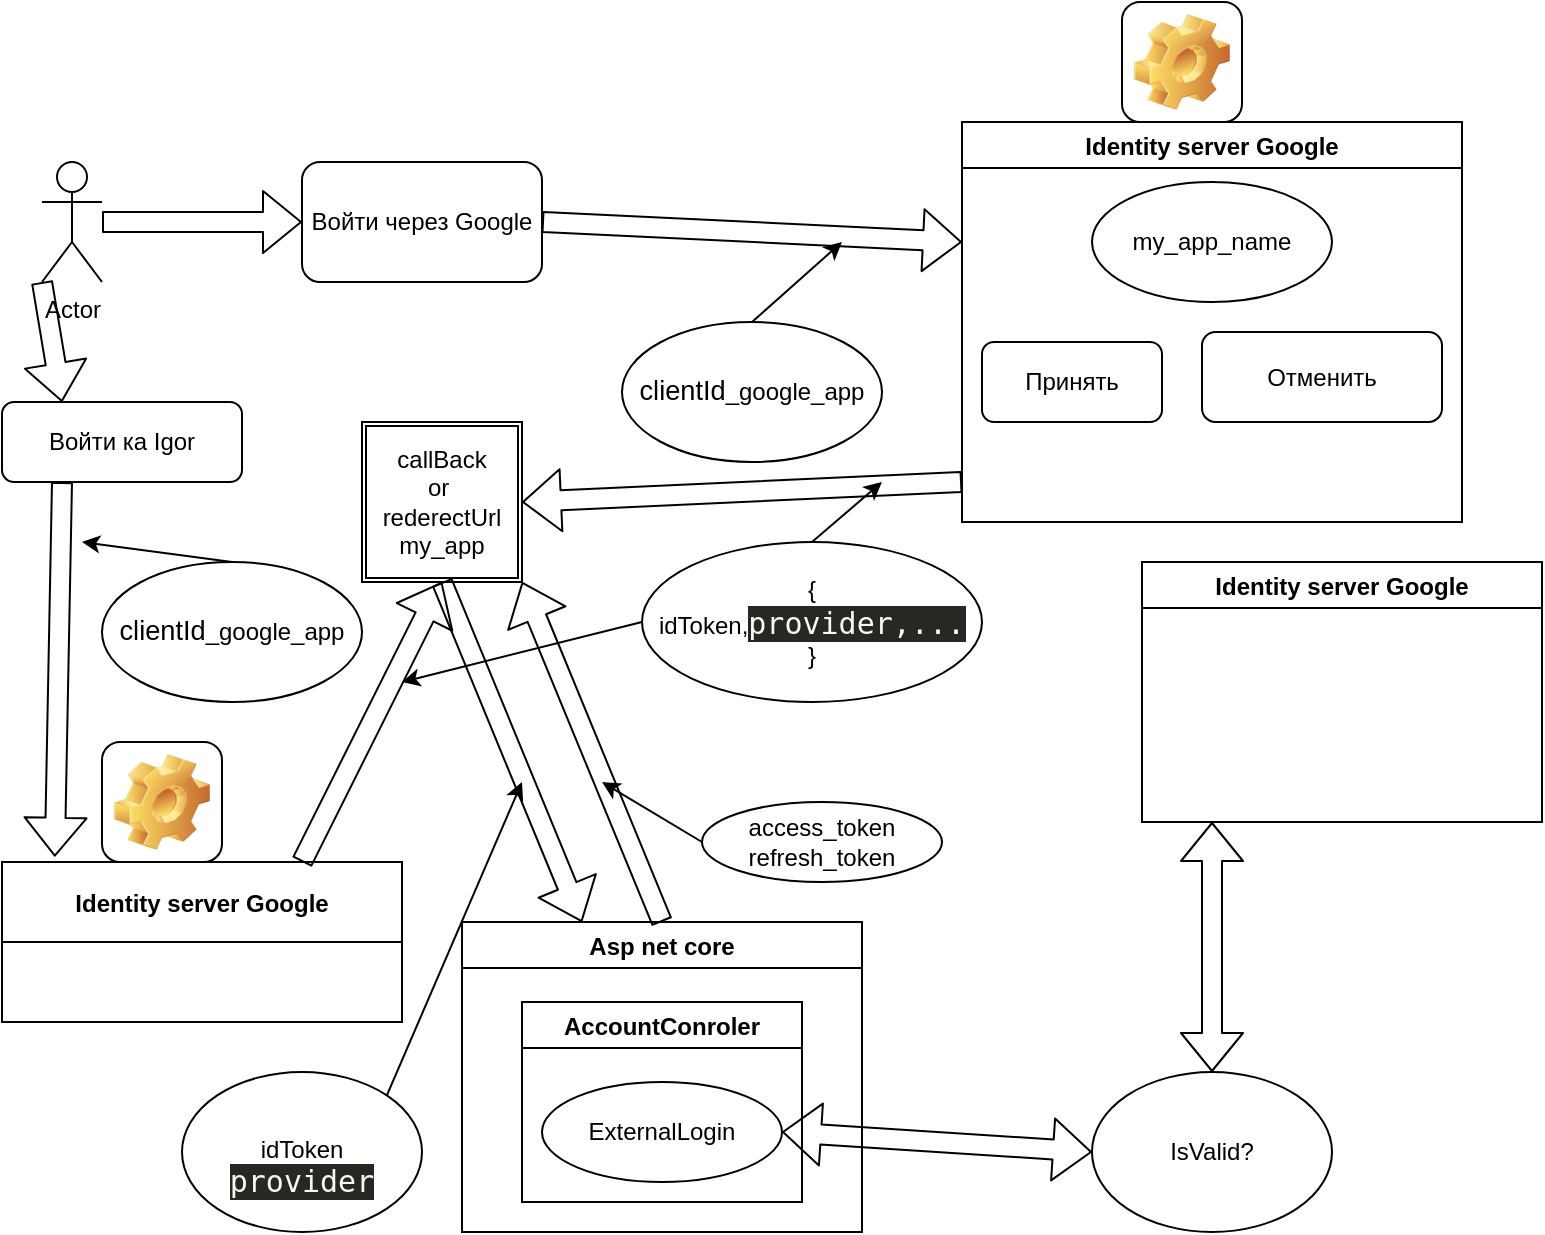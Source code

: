 <mxfile>
    <diagram id="B1lHPnBTHiX7c16eY3_m" name="Страница 1">
        <mxGraphModel dx="871" dy="454" grid="1" gridSize="10" guides="1" tooltips="1" connect="1" arrows="1" fold="1" page="1" pageScale="1" pageWidth="827" pageHeight="1169" math="0" shadow="0">
            <root>
                <mxCell id="0"/>
                <mxCell id="1" parent="0"/>
                <mxCell id="21" value="Icon" style="icon;html=1;image=img/clipart/Gear_128x128.png" vertex="1" parent="1">
                    <mxGeometry x="50" y="370" width="60" height="60" as="geometry"/>
                </mxCell>
                <mxCell id="13" value="Icon" style="icon;html=1;image=img/clipart/Gear_128x128.png" vertex="1" parent="1">
                    <mxGeometry x="560" width="60" height="60" as="geometry"/>
                </mxCell>
                <mxCell id="2" value="Actor" style="shape=umlActor;verticalLabelPosition=bottom;verticalAlign=top;html=1;outlineConnect=0;" vertex="1" parent="1">
                    <mxGeometry x="20" y="80" width="30" height="60" as="geometry"/>
                </mxCell>
                <mxCell id="3" value="Войти через Google" style="rounded=1;whiteSpace=wrap;html=1;" vertex="1" parent="1">
                    <mxGeometry x="150" y="80" width="120" height="60" as="geometry"/>
                </mxCell>
                <mxCell id="4" value="Identity server Google" style="swimlane;" vertex="1" parent="1">
                    <mxGeometry x="480" y="60" width="250" height="200" as="geometry"/>
                </mxCell>
                <mxCell id="9" value="Принять" style="rounded=1;whiteSpace=wrap;html=1;" vertex="1" parent="4">
                    <mxGeometry x="10" y="110" width="90" height="40" as="geometry"/>
                </mxCell>
                <mxCell id="11" value="Отменить" style="rounded=1;whiteSpace=wrap;html=1;" vertex="1" parent="4">
                    <mxGeometry x="120" y="105" width="120" height="45" as="geometry"/>
                </mxCell>
                <mxCell id="12" value="my_app_name" style="ellipse;whiteSpace=wrap;html=1;" vertex="1" parent="4">
                    <mxGeometry x="65" y="30" width="120" height="60" as="geometry"/>
                </mxCell>
                <mxCell id="5" value="" style="shape=flexArrow;endArrow=classic;html=1;" edge="1" parent="1" source="2" target="3">
                    <mxGeometry width="50" height="50" relative="1" as="geometry">
                        <mxPoint x="390" y="260" as="sourcePoint"/>
                        <mxPoint x="440" y="210" as="targetPoint"/>
                    </mxGeometry>
                </mxCell>
                <mxCell id="6" value="" style="shape=flexArrow;endArrow=classic;html=1;exitX=1;exitY=0.5;exitDx=0;exitDy=0;" edge="1" parent="1" source="3">
                    <mxGeometry width="50" height="50" relative="1" as="geometry">
                        <mxPoint x="390" y="260" as="sourcePoint"/>
                        <mxPoint x="480" y="120" as="targetPoint"/>
                    </mxGeometry>
                </mxCell>
                <mxCell id="7" value="&lt;span style=&quot;font-family: , , &amp;#34;sf mono&amp;#34; , &amp;#34;menlo&amp;#34; , &amp;#34;consolas&amp;#34; , &amp;#34;liberation mono&amp;#34; , monospace ; font-size: 13.6px&quot;&gt;clientId&lt;/span&gt;_google_app" style="ellipse;whiteSpace=wrap;html=1;" vertex="1" parent="1">
                    <mxGeometry x="310" y="160" width="130" height="70" as="geometry"/>
                </mxCell>
                <mxCell id="14" value="callBack&lt;br&gt;or&amp;nbsp;&lt;br&gt;rederectUrl&lt;br&gt;my_app" style="shape=ext;double=1;whiteSpace=wrap;html=1;aspect=fixed;" vertex="1" parent="1">
                    <mxGeometry x="180" y="210" width="80" height="80" as="geometry"/>
                </mxCell>
                <mxCell id="16" value="" style="shape=flexArrow;endArrow=classic;html=1;entryX=1;entryY=0.5;entryDx=0;entryDy=0;" edge="1" parent="1" target="14">
                    <mxGeometry width="50" height="50" relative="1" as="geometry">
                        <mxPoint x="480" y="240" as="sourcePoint"/>
                        <mxPoint x="430" y="90" as="targetPoint"/>
                    </mxGeometry>
                </mxCell>
                <mxCell id="17" value="{&lt;br&gt;idToken,&lt;span style=&quot;color: rgb(248 , 248 , 242) ; font-family: &amp;#34;consolas&amp;#34; , monospace ; font-size: 15px ; text-align: left ; background-color: rgb(39 , 40 , 34)&quot;&gt;provider,...&lt;/span&gt;&lt;br&gt;}" style="ellipse;whiteSpace=wrap;html=1;" vertex="1" parent="1">
                    <mxGeometry x="320" y="270" width="170" height="80" as="geometry"/>
                </mxCell>
                <mxCell id="18" value="" style="endArrow=classic;html=1;exitX=0.5;exitY=0;exitDx=0;exitDy=0;" edge="1" parent="1" source="17">
                    <mxGeometry width="50" height="50" relative="1" as="geometry">
                        <mxPoint x="400" y="260" as="sourcePoint"/>
                        <mxPoint x="440" y="240" as="targetPoint"/>
                    </mxGeometry>
                </mxCell>
                <mxCell id="19" value="" style="endArrow=classic;html=1;exitX=0.5;exitY=0;exitDx=0;exitDy=0;" edge="1" parent="1" source="7">
                    <mxGeometry width="50" height="50" relative="1" as="geometry">
                        <mxPoint x="380" y="120" as="sourcePoint"/>
                        <mxPoint x="420" y="120" as="targetPoint"/>
                    </mxGeometry>
                </mxCell>
                <mxCell id="20" value="Identity server Google" style="swimlane;startSize=40;" vertex="1" parent="1">
                    <mxGeometry y="430" width="200" height="80" as="geometry"/>
                </mxCell>
                <mxCell id="22" value="Войти ка Igor" style="rounded=1;whiteSpace=wrap;html=1;" vertex="1" parent="1">
                    <mxGeometry y="200" width="120" height="40" as="geometry"/>
                </mxCell>
                <mxCell id="23" value="" style="shape=flexArrow;endArrow=classic;html=1;exitX=0;exitY=1;exitDx=0;exitDy=0;exitPerimeter=0;entryX=0.25;entryY=0;entryDx=0;entryDy=0;" edge="1" parent="1" source="2" target="22">
                    <mxGeometry width="50" height="50" relative="1" as="geometry">
                        <mxPoint x="380" y="320" as="sourcePoint"/>
                        <mxPoint x="430" y="270" as="targetPoint"/>
                    </mxGeometry>
                </mxCell>
                <mxCell id="24" value="" style="shape=flexArrow;endArrow=classic;html=1;exitX=0.25;exitY=1;exitDx=0;exitDy=0;entryX=0.132;entryY=-0.033;entryDx=0;entryDy=0;entryPerimeter=0;" edge="1" parent="1" source="22" target="20">
                    <mxGeometry width="50" height="50" relative="1" as="geometry">
                        <mxPoint x="380" y="320" as="sourcePoint"/>
                        <mxPoint x="430" y="270" as="targetPoint"/>
                    </mxGeometry>
                </mxCell>
                <mxCell id="25" value="&lt;span style=&quot;font-family: , , &amp;#34;sf mono&amp;#34; , &amp;#34;menlo&amp;#34; , &amp;#34;consolas&amp;#34; , &amp;#34;liberation mono&amp;#34; , monospace ; font-size: 13.6px&quot;&gt;clientId&lt;/span&gt;_google_app" style="ellipse;whiteSpace=wrap;html=1;" vertex="1" parent="1">
                    <mxGeometry x="50" y="280" width="130" height="70" as="geometry"/>
                </mxCell>
                <mxCell id="26" value="" style="endArrow=classic;html=1;exitX=0.5;exitY=0;exitDx=0;exitDy=0;" edge="1" parent="1" source="25">
                    <mxGeometry width="50" height="50" relative="1" as="geometry">
                        <mxPoint x="380" y="320" as="sourcePoint"/>
                        <mxPoint x="40" y="270" as="targetPoint"/>
                    </mxGeometry>
                </mxCell>
                <mxCell id="27" value="" style="shape=flexArrow;endArrow=classic;html=1;exitX=0.75;exitY=0;exitDx=0;exitDy=0;entryX=0.5;entryY=1;entryDx=0;entryDy=0;" edge="1" parent="1" source="20" target="14">
                    <mxGeometry width="50" height="50" relative="1" as="geometry">
                        <mxPoint x="380" y="320" as="sourcePoint"/>
                        <mxPoint x="430" y="270" as="targetPoint"/>
                    </mxGeometry>
                </mxCell>
                <mxCell id="28" value="" style="endArrow=classic;html=1;exitX=0;exitY=0.5;exitDx=0;exitDy=0;" edge="1" parent="1" source="17">
                    <mxGeometry width="50" height="50" relative="1" as="geometry">
                        <mxPoint x="380" y="320" as="sourcePoint"/>
                        <mxPoint x="200" y="340" as="targetPoint"/>
                    </mxGeometry>
                </mxCell>
                <mxCell id="29" value="Asp net core" style="swimlane;" vertex="1" parent="1">
                    <mxGeometry x="230" y="460" width="200" height="155" as="geometry"/>
                </mxCell>
                <mxCell id="31" value="AccountConroler" style="swimlane;" vertex="1" parent="29">
                    <mxGeometry x="30" y="40" width="140" height="100" as="geometry"/>
                </mxCell>
                <mxCell id="32" value="ExternalLogin" style="ellipse;whiteSpace=wrap;html=1;" vertex="1" parent="31">
                    <mxGeometry x="10" y="40" width="120" height="50" as="geometry"/>
                </mxCell>
                <mxCell id="33" value="" style="shape=flexArrow;endArrow=classic;html=1;exitX=0.5;exitY=1;exitDx=0;exitDy=0;" edge="1" parent="1" source="14">
                    <mxGeometry width="50" height="50" relative="1" as="geometry">
                        <mxPoint x="380" y="420" as="sourcePoint"/>
                        <mxPoint x="290" y="460" as="targetPoint"/>
                    </mxGeometry>
                </mxCell>
                <mxCell id="34" value="" style="shape=flexArrow;endArrow=classic;html=1;exitX=0.5;exitY=0;exitDx=0;exitDy=0;entryX=1;entryY=1;entryDx=0;entryDy=0;" edge="1" parent="1" source="29" target="14">
                    <mxGeometry width="50" height="50" relative="1" as="geometry">
                        <mxPoint x="380" y="420" as="sourcePoint"/>
                        <mxPoint x="430" y="370" as="targetPoint"/>
                    </mxGeometry>
                </mxCell>
                <mxCell id="35" value="access_token&lt;br&gt;refresh_token" style="ellipse;whiteSpace=wrap;html=1;" vertex="1" parent="1">
                    <mxGeometry x="350" y="400" width="120" height="40" as="geometry"/>
                </mxCell>
                <mxCell id="36" value="" style="endArrow=classic;html=1;exitX=0;exitY=0.5;exitDx=0;exitDy=0;" edge="1" parent="1" source="35">
                    <mxGeometry width="50" height="50" relative="1" as="geometry">
                        <mxPoint x="380" y="410" as="sourcePoint"/>
                        <mxPoint x="300" y="390" as="targetPoint"/>
                    </mxGeometry>
                </mxCell>
                <mxCell id="37" value="&lt;br&gt;&lt;span&gt;idToken&lt;span style=&quot;background-color: rgb(42 , 42 , 42)&quot;&gt;&lt;br&gt;&lt;/span&gt;&lt;div style=&quot;text-align: center&quot;&gt;&lt;span style=&quot;background-color: rgb(39 , 40 , 34) ; color: rgb(248 , 248 , 242) ; font-family: &amp;#34;consolas&amp;#34; , monospace ; font-size: 15px ; text-align: left&quot;&gt;provider&lt;/span&gt;&lt;/div&gt;&lt;/span&gt;" style="ellipse;whiteSpace=wrap;html=1;" vertex="1" parent="1">
                    <mxGeometry x="90" y="535" width="120" height="80" as="geometry"/>
                </mxCell>
                <mxCell id="38" value="" style="endArrow=classic;html=1;exitX=1;exitY=0;exitDx=0;exitDy=0;" edge="1" parent="1" source="37">
                    <mxGeometry width="50" height="50" relative="1" as="geometry">
                        <mxPoint x="380" y="480" as="sourcePoint"/>
                        <mxPoint x="260" y="390" as="targetPoint"/>
                    </mxGeometry>
                </mxCell>
                <mxCell id="39" value="IsValid?" style="ellipse;whiteSpace=wrap;html=1;" vertex="1" parent="1">
                    <mxGeometry x="545" y="535" width="120" height="80" as="geometry"/>
                </mxCell>
                <mxCell id="41" value="" style="shape=flexArrow;endArrow=classic;startArrow=classic;html=1;exitX=1;exitY=0.5;exitDx=0;exitDy=0;entryX=0;entryY=0.5;entryDx=0;entryDy=0;" edge="1" parent="1" source="32" target="39">
                    <mxGeometry width="100" height="100" relative="1" as="geometry">
                        <mxPoint x="360" y="510" as="sourcePoint"/>
                        <mxPoint x="460" y="410" as="targetPoint"/>
                    </mxGeometry>
                </mxCell>
                <mxCell id="42" value="" style="shape=flexArrow;endArrow=classic;startArrow=classic;html=1;exitX=0.5;exitY=0;exitDx=0;exitDy=0;" edge="1" parent="1" source="39">
                    <mxGeometry width="100" height="100" relative="1" as="geometry">
                        <mxPoint x="360" y="510" as="sourcePoint"/>
                        <mxPoint x="605" y="410" as="targetPoint"/>
                        <Array as="points"/>
                    </mxGeometry>
                </mxCell>
                <mxCell id="43" value="Identity server Google" style="swimlane;" vertex="1" parent="1">
                    <mxGeometry x="570" y="280" width="200" height="130" as="geometry"/>
                </mxCell>
            </root>
        </mxGraphModel>
    </diagram>
</mxfile>